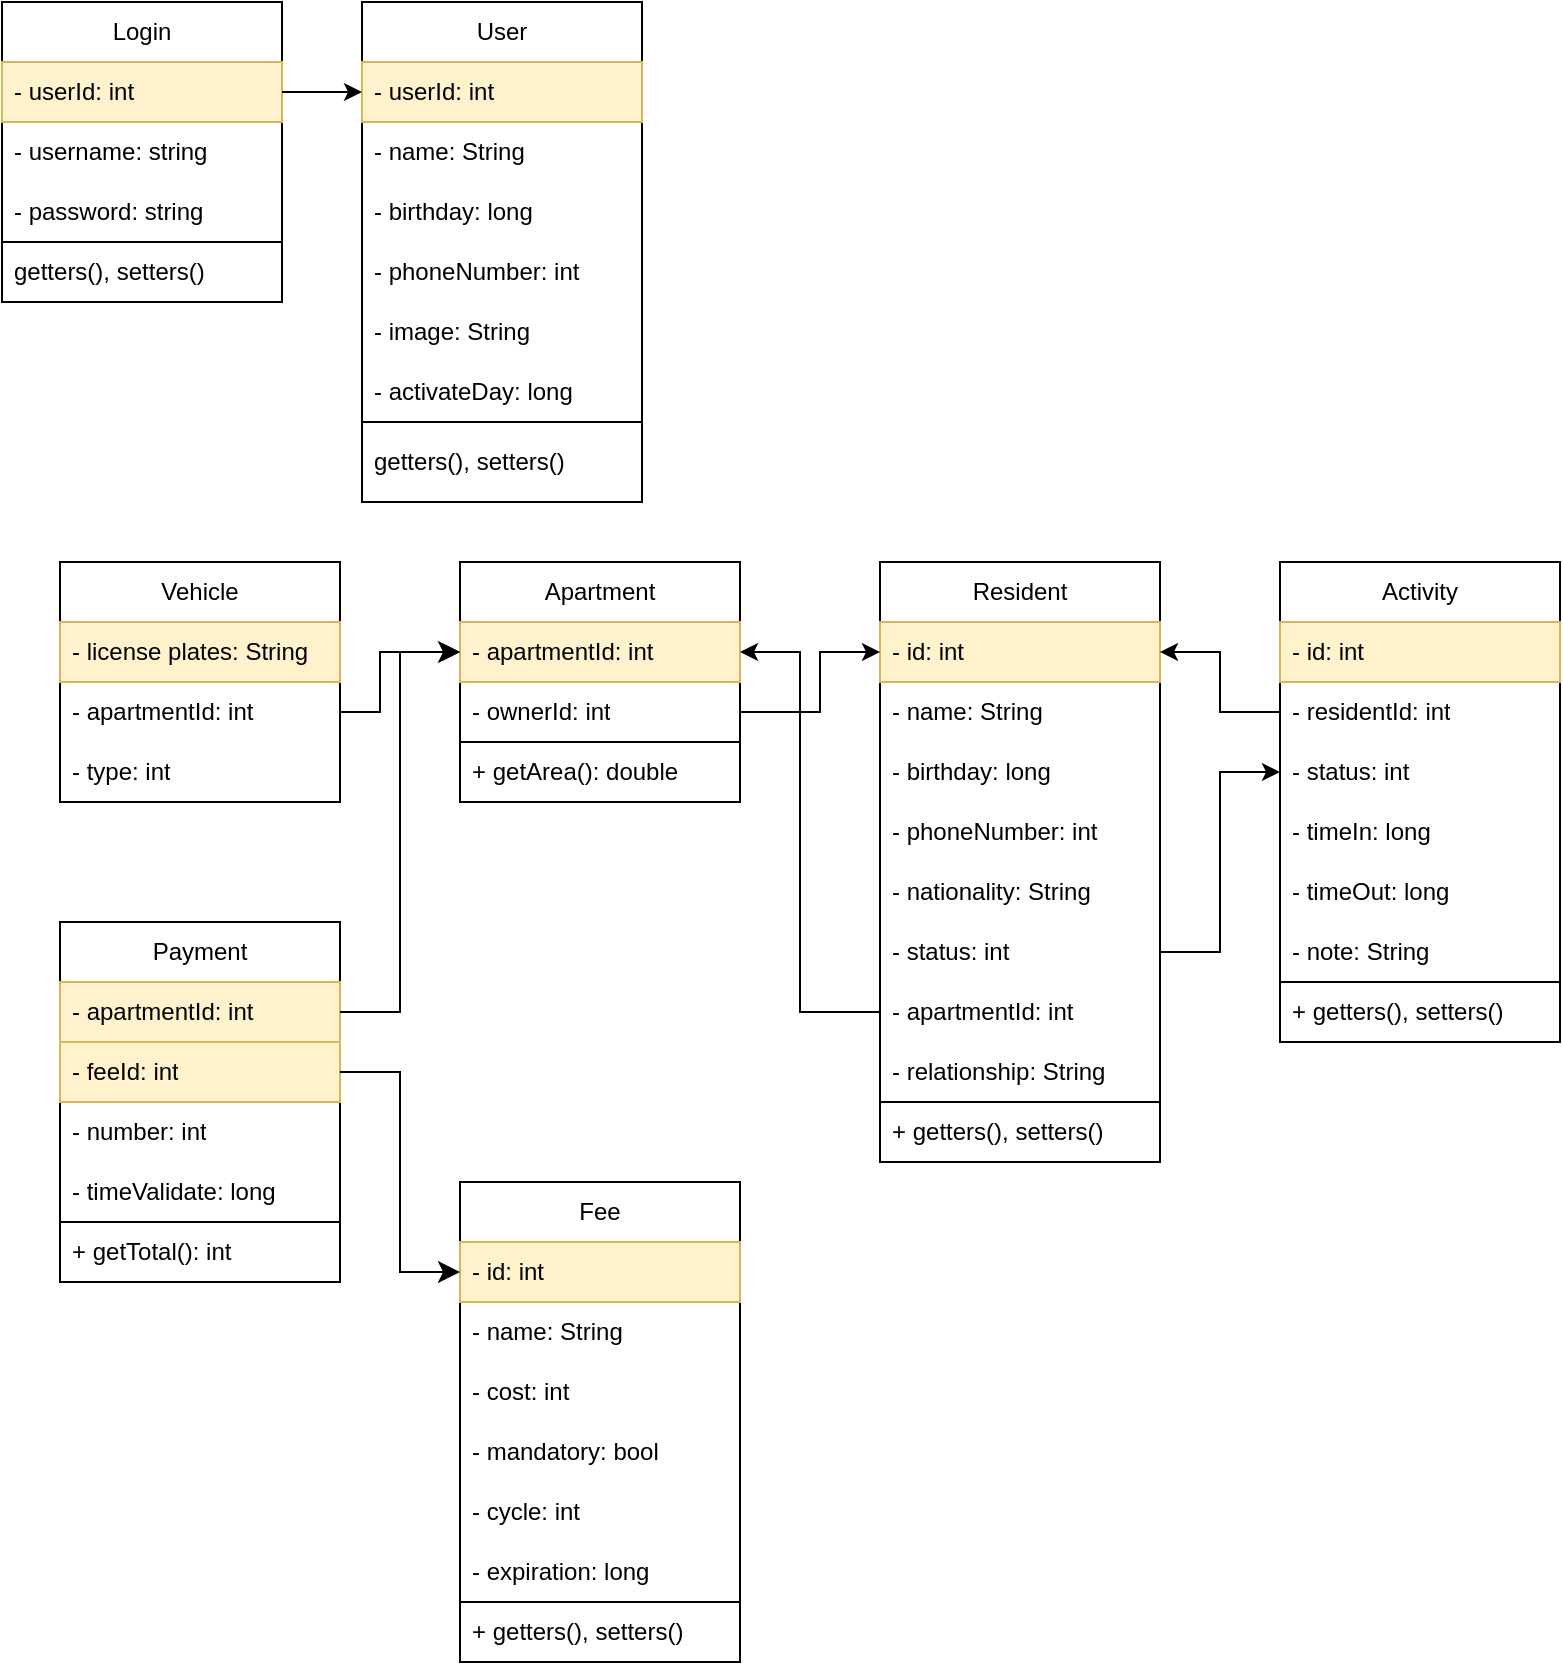 <mxfile>
    <diagram id="C5RBs43oDa-KdzZeNtuy" name="Page-1">
        <mxGraphModel dx="1130" dy="448" grid="1" gridSize="10" guides="1" tooltips="1" connect="1" arrows="1" fold="1" page="1" pageScale="1" pageWidth="827" pageHeight="1169" background="none" math="0" shadow="0">
            <root>
                <mxCell id="WIyWlLk6GJQsqaUBKTNV-0"/>
                <mxCell id="WIyWlLk6GJQsqaUBKTNV-1" parent="WIyWlLk6GJQsqaUBKTNV-0"/>
                <mxCell id="ube41KZ-pM_Staa1vVAt-0" value="Login" style="swimlane;fontStyle=0;childLayout=stackLayout;horizontal=1;startSize=30;horizontalStack=0;resizeParent=1;resizeParentMax=0;resizeLast=0;collapsible=1;marginBottom=0;whiteSpace=wrap;html=1;" parent="WIyWlLk6GJQsqaUBKTNV-1" vertex="1">
                    <mxGeometry x="10" y="10" width="140" height="150" as="geometry">
                        <mxRectangle x="10" y="10" width="70" height="30" as="alternateBounds"/>
                    </mxGeometry>
                </mxCell>
                <mxCell id="ube41KZ-pM_Staa1vVAt-1" value="- userId: int" style="text;strokeColor=#d6b656;fillColor=#fff2cc;align=left;verticalAlign=middle;spacingLeft=4;spacingRight=4;overflow=hidden;points=[[0,0.5],[1,0.5]];portConstraint=eastwest;rotatable=0;whiteSpace=wrap;html=1;fontColor=#000000;" parent="ube41KZ-pM_Staa1vVAt-0" vertex="1">
                    <mxGeometry y="30" width="140" height="30" as="geometry"/>
                </mxCell>
                <mxCell id="ube41KZ-pM_Staa1vVAt-2" value="- username: string" style="text;strokeColor=none;fillColor=none;align=left;verticalAlign=middle;spacingLeft=4;spacingRight=4;overflow=hidden;points=[[0,0.5],[1,0.5]];portConstraint=eastwest;rotatable=0;whiteSpace=wrap;html=1;" parent="ube41KZ-pM_Staa1vVAt-0" vertex="1">
                    <mxGeometry y="60" width="140" height="30" as="geometry"/>
                </mxCell>
                <mxCell id="ube41KZ-pM_Staa1vVAt-3" value="- password: string" style="text;strokeColor=none;fillColor=none;align=left;verticalAlign=middle;spacingLeft=4;spacingRight=4;overflow=hidden;points=[[0,0.5],[1,0.5]];portConstraint=eastwest;rotatable=0;whiteSpace=wrap;html=1;" parent="ube41KZ-pM_Staa1vVAt-0" vertex="1">
                    <mxGeometry y="90" width="140" height="30" as="geometry"/>
                </mxCell>
                <mxCell id="ube41KZ-pM_Staa1vVAt-18" value="" style="swimlane;startSize=0;" parent="ube41KZ-pM_Staa1vVAt-0" vertex="1">
                    <mxGeometry y="120" width="140" height="30" as="geometry"/>
                </mxCell>
                <mxCell id="ube41KZ-pM_Staa1vVAt-19" value="getters(), setters()" style="text;strokeColor=none;fillColor=none;align=left;verticalAlign=middle;spacingLeft=4;spacingRight=4;overflow=hidden;points=[[0,0.5],[1,0.5]];portConstraint=eastwest;rotatable=0;whiteSpace=wrap;html=1;" parent="ube41KZ-pM_Staa1vVAt-18" vertex="1">
                    <mxGeometry width="140" height="30" as="geometry"/>
                </mxCell>
                <mxCell id="ube41KZ-pM_Staa1vVAt-4" value="User" style="swimlane;fontStyle=0;childLayout=stackLayout;horizontal=1;startSize=30;horizontalStack=0;resizeParent=1;resizeParentMax=0;resizeLast=0;collapsible=1;marginBottom=0;whiteSpace=wrap;html=1;" parent="WIyWlLk6GJQsqaUBKTNV-1" vertex="1">
                    <mxGeometry x="190" y="10" width="140" height="250" as="geometry"/>
                </mxCell>
                <mxCell id="ube41KZ-pM_Staa1vVAt-5" value="- userId: int" style="text;strokeColor=#d6b656;fillColor=#fff2cc;align=left;verticalAlign=middle;spacingLeft=4;spacingRight=4;overflow=hidden;points=[[0,0.5],[1,0.5]];portConstraint=eastwest;rotatable=0;whiteSpace=wrap;html=1;fontColor=#000000;" parent="ube41KZ-pM_Staa1vVAt-4" vertex="1">
                    <mxGeometry y="30" width="140" height="30" as="geometry"/>
                </mxCell>
                <mxCell id="ube41KZ-pM_Staa1vVAt-6" value="- name: String" style="text;strokeColor=none;fillColor=none;align=left;verticalAlign=middle;spacingLeft=4;spacingRight=4;overflow=hidden;points=[[0,0.5],[1,0.5]];portConstraint=eastwest;rotatable=0;whiteSpace=wrap;html=1;" parent="ube41KZ-pM_Staa1vVAt-4" vertex="1">
                    <mxGeometry y="60" width="140" height="30" as="geometry"/>
                </mxCell>
                <mxCell id="ube41KZ-pM_Staa1vVAt-7" value="- birthday: long" style="text;strokeColor=none;fillColor=none;align=left;verticalAlign=middle;spacingLeft=4;spacingRight=4;overflow=hidden;points=[[0,0.5],[1,0.5]];portConstraint=eastwest;rotatable=0;whiteSpace=wrap;html=1;" parent="ube41KZ-pM_Staa1vVAt-4" vertex="1">
                    <mxGeometry y="90" width="140" height="30" as="geometry"/>
                </mxCell>
                <mxCell id="ube41KZ-pM_Staa1vVAt-8" value="- phoneNumber: int" style="text;strokeColor=none;fillColor=none;align=left;verticalAlign=middle;spacingLeft=4;spacingRight=4;overflow=hidden;points=[[0,0.5],[1,0.5]];portConstraint=eastwest;rotatable=0;whiteSpace=wrap;html=1;" parent="ube41KZ-pM_Staa1vVAt-4" vertex="1">
                    <mxGeometry y="120" width="140" height="30" as="geometry"/>
                </mxCell>
                <mxCell id="0" value="- image: String" style="text;strokeColor=none;fillColor=none;align=left;verticalAlign=middle;spacingLeft=4;spacingRight=4;overflow=hidden;points=[[0,0.5],[1,0.5]];portConstraint=eastwest;rotatable=0;whiteSpace=wrap;html=1;" parent="ube41KZ-pM_Staa1vVAt-4" vertex="1">
                    <mxGeometry y="150" width="140" height="30" as="geometry"/>
                </mxCell>
                <mxCell id="3" value="- activateDay: long" style="text;strokeColor=none;fillColor=none;align=left;verticalAlign=middle;spacingLeft=4;spacingRight=4;overflow=hidden;points=[[0,0.5],[1,0.5]];portConstraint=eastwest;rotatable=0;whiteSpace=wrap;html=1;" parent="ube41KZ-pM_Staa1vVAt-4" vertex="1">
                    <mxGeometry y="180" width="140" height="30" as="geometry"/>
                </mxCell>
                <mxCell id="1" value="" style="swimlane;startSize=0;" parent="ube41KZ-pM_Staa1vVAt-4" vertex="1">
                    <mxGeometry y="210" width="140" height="40" as="geometry"/>
                </mxCell>
                <mxCell id="2" value="getters(), setters()" style="text;strokeColor=none;fillColor=none;align=left;verticalAlign=middle;spacingLeft=4;spacingRight=4;overflow=hidden;points=[[0,0.5],[1,0.5]];portConstraint=eastwest;rotatable=0;whiteSpace=wrap;html=1;" parent="1" vertex="1">
                    <mxGeometry y="5" width="140" height="30" as="geometry"/>
                </mxCell>
                <mxCell id="ube41KZ-pM_Staa1vVAt-9" value="" style="edgeStyle=orthogonalEdgeStyle;rounded=0;orthogonalLoop=1;jettySize=auto;html=1;entryX=0;entryY=0.5;entryDx=0;entryDy=0;" parent="WIyWlLk6GJQsqaUBKTNV-1" source="ube41KZ-pM_Staa1vVAt-1" target="ube41KZ-pM_Staa1vVAt-5" edge="1">
                    <mxGeometry relative="1" as="geometry"/>
                </mxCell>
                <mxCell id="ube41KZ-pM_Staa1vVAt-10" value="Apartment" style="swimlane;fontStyle=0;childLayout=stackLayout;horizontal=1;startSize=30;horizontalStack=0;resizeParent=1;resizeParentMax=0;resizeLast=0;collapsible=1;marginBottom=0;whiteSpace=wrap;html=1;" parent="WIyWlLk6GJQsqaUBKTNV-1" vertex="1">
                    <mxGeometry x="239" y="290" width="140" height="120" as="geometry"/>
                </mxCell>
                <mxCell id="ube41KZ-pM_Staa1vVAt-11" value="- apartmentId: int" style="text;strokeColor=#d6b656;fillColor=#fff2cc;align=left;verticalAlign=middle;spacingLeft=4;spacingRight=4;overflow=hidden;points=[[0,0.5],[1,0.5]];portConstraint=eastwest;rotatable=0;whiteSpace=wrap;html=1;fontColor=#000000;" parent="ube41KZ-pM_Staa1vVAt-10" vertex="1">
                    <mxGeometry y="30" width="140" height="30" as="geometry"/>
                </mxCell>
                <mxCell id="ube41KZ-pM_Staa1vVAt-13" value="- ownerId: int" style="text;strokeColor=none;fillColor=none;align=left;verticalAlign=middle;spacingLeft=4;spacingRight=4;overflow=hidden;points=[[0,0.5],[1,0.5]];portConstraint=eastwest;rotatable=0;whiteSpace=wrap;html=1;" parent="ube41KZ-pM_Staa1vVAt-10" vertex="1">
                    <mxGeometry y="60" width="140" height="30" as="geometry"/>
                </mxCell>
                <mxCell id="ube41KZ-pM_Staa1vVAt-20" value="" style="swimlane;startSize=0;" parent="ube41KZ-pM_Staa1vVAt-10" vertex="1">
                    <mxGeometry y="90" width="140" height="30" as="geometry"/>
                </mxCell>
                <mxCell id="ube41KZ-pM_Staa1vVAt-21" value="+ getArea(): double" style="text;strokeColor=none;fillColor=none;align=left;verticalAlign=middle;spacingLeft=4;spacingRight=4;overflow=hidden;points=[[0,0.5],[1,0.5]];portConstraint=eastwest;rotatable=0;whiteSpace=wrap;html=1;" parent="ube41KZ-pM_Staa1vVAt-20" vertex="1">
                    <mxGeometry width="140" height="30" as="geometry"/>
                </mxCell>
                <mxCell id="ube41KZ-pM_Staa1vVAt-22" value="Resident" style="swimlane;fontStyle=0;childLayout=stackLayout;horizontal=1;startSize=30;horizontalStack=0;resizeParent=1;resizeParentMax=0;resizeLast=0;collapsible=1;marginBottom=0;whiteSpace=wrap;html=1;" parent="WIyWlLk6GJQsqaUBKTNV-1" vertex="1">
                    <mxGeometry x="449" y="290" width="140" height="300" as="geometry"/>
                </mxCell>
                <mxCell id="ube41KZ-pM_Staa1vVAt-23" value="- id: int" style="text;strokeColor=#d6b656;fillColor=#fff2cc;align=left;verticalAlign=middle;spacingLeft=4;spacingRight=4;overflow=hidden;points=[[0,0.5],[1,0.5]];portConstraint=eastwest;rotatable=0;whiteSpace=wrap;html=1;fontColor=#000000;" parent="ube41KZ-pM_Staa1vVAt-22" vertex="1">
                    <mxGeometry y="30" width="140" height="30" as="geometry"/>
                </mxCell>
                <mxCell id="ube41KZ-pM_Staa1vVAt-24" value="- name: String" style="text;strokeColor=none;fillColor=none;align=left;verticalAlign=middle;spacingLeft=4;spacingRight=4;overflow=hidden;points=[[0,0.5],[1,0.5]];portConstraint=eastwest;rotatable=0;whiteSpace=wrap;html=1;" parent="ube41KZ-pM_Staa1vVAt-22" vertex="1">
                    <mxGeometry y="60" width="140" height="30" as="geometry"/>
                </mxCell>
                <mxCell id="ube41KZ-pM_Staa1vVAt-25" value="- birthday: long" style="text;strokeColor=none;fillColor=none;align=left;verticalAlign=middle;spacingLeft=4;spacingRight=4;overflow=hidden;points=[[0,0.5],[1,0.5]];portConstraint=eastwest;rotatable=0;whiteSpace=wrap;html=1;" parent="ube41KZ-pM_Staa1vVAt-22" vertex="1">
                    <mxGeometry y="90" width="140" height="30" as="geometry"/>
                </mxCell>
                <mxCell id="ube41KZ-pM_Staa1vVAt-27" value="- phoneNumber: int" style="text;strokeColor=none;fillColor=none;align=left;verticalAlign=middle;spacingLeft=4;spacingRight=4;overflow=hidden;points=[[0,0.5],[1,0.5]];portConstraint=eastwest;rotatable=0;whiteSpace=wrap;html=1;" parent="ube41KZ-pM_Staa1vVAt-22" vertex="1">
                    <mxGeometry y="120" width="140" height="30" as="geometry"/>
                </mxCell>
                <mxCell id="ube41KZ-pM_Staa1vVAt-34" value="- nationality: String" style="text;strokeColor=none;fillColor=none;align=left;verticalAlign=middle;spacingLeft=4;spacingRight=4;overflow=hidden;points=[[0,0.5],[1,0.5]];portConstraint=eastwest;rotatable=0;whiteSpace=wrap;html=1;" parent="ube41KZ-pM_Staa1vVAt-22" vertex="1">
                    <mxGeometry y="150" width="140" height="30" as="geometry"/>
                </mxCell>
                <mxCell id="ube41KZ-pM_Staa1vVAt-36" value="- status: int" style="text;strokeColor=none;fillColor=none;align=left;verticalAlign=middle;spacingLeft=4;spacingRight=4;overflow=hidden;points=[[0,0.5],[1,0.5]];portConstraint=eastwest;rotatable=0;whiteSpace=wrap;html=1;" parent="ube41KZ-pM_Staa1vVAt-22" vertex="1">
                    <mxGeometry y="180" width="140" height="30" as="geometry"/>
                </mxCell>
                <mxCell id="ube41KZ-pM_Staa1vVAt-29" value="- apartmentId: int" style="text;strokeColor=none;fillColor=none;align=left;verticalAlign=middle;spacingLeft=4;spacingRight=4;overflow=hidden;points=[[0,0.5],[1,0.5]];portConstraint=eastwest;rotatable=0;whiteSpace=wrap;html=1;" parent="ube41KZ-pM_Staa1vVAt-22" vertex="1">
                    <mxGeometry y="210" width="140" height="30" as="geometry"/>
                </mxCell>
                <mxCell id="5" value="- relationship: String" style="text;strokeColor=none;fillColor=none;align=left;verticalAlign=middle;spacingLeft=4;spacingRight=4;overflow=hidden;points=[[0,0.5],[1,0.5]];portConstraint=eastwest;rotatable=0;whiteSpace=wrap;html=1;" parent="ube41KZ-pM_Staa1vVAt-22" vertex="1">
                    <mxGeometry y="240" width="140" height="30" as="geometry"/>
                </mxCell>
                <mxCell id="ube41KZ-pM_Staa1vVAt-78" value="" style="swimlane;startSize=0;" parent="ube41KZ-pM_Staa1vVAt-22" vertex="1">
                    <mxGeometry y="270" width="140" height="30" as="geometry"/>
                </mxCell>
                <mxCell id="ube41KZ-pM_Staa1vVAt-79" value="+ getters(), setters()" style="text;strokeColor=none;fillColor=none;align=left;verticalAlign=middle;spacingLeft=4;spacingRight=4;overflow=hidden;points=[[0,0.5],[1,0.5]];portConstraint=eastwest;rotatable=0;whiteSpace=wrap;html=1;" parent="ube41KZ-pM_Staa1vVAt-78" vertex="1">
                    <mxGeometry width="140" height="30" as="geometry"/>
                </mxCell>
                <mxCell id="ube41KZ-pM_Staa1vVAt-28" value="" style="edgeStyle=orthogonalEdgeStyle;rounded=0;orthogonalLoop=1;jettySize=auto;html=1;entryX=0;entryY=0.5;entryDx=0;entryDy=0;exitX=1;exitY=0.5;exitDx=0;exitDy=0;" parent="WIyWlLk6GJQsqaUBKTNV-1" source="ube41KZ-pM_Staa1vVAt-13" target="ube41KZ-pM_Staa1vVAt-23" edge="1">
                    <mxGeometry relative="1" as="geometry">
                        <Array as="points">
                            <mxPoint x="419" y="365"/>
                            <mxPoint x="419" y="335"/>
                        </Array>
                    </mxGeometry>
                </mxCell>
                <mxCell id="ube41KZ-pM_Staa1vVAt-31" value="" style="edgeStyle=orthogonalEdgeStyle;rounded=0;orthogonalLoop=1;jettySize=auto;html=1;entryX=1;entryY=0.5;entryDx=0;entryDy=0;" parent="WIyWlLk6GJQsqaUBKTNV-1" source="ube41KZ-pM_Staa1vVAt-29" target="ube41KZ-pM_Staa1vVAt-11" edge="1">
                    <mxGeometry relative="1" as="geometry">
                        <Array as="points">
                            <mxPoint x="409" y="515"/>
                            <mxPoint x="409" y="335"/>
                        </Array>
                    </mxGeometry>
                </mxCell>
                <mxCell id="ube41KZ-pM_Staa1vVAt-37" value="Activity" style="swimlane;fontStyle=0;childLayout=stackLayout;horizontal=1;startSize=30;horizontalStack=0;resizeParent=1;resizeParentMax=0;resizeLast=0;collapsible=1;marginBottom=0;whiteSpace=wrap;html=1;" parent="WIyWlLk6GJQsqaUBKTNV-1" vertex="1">
                    <mxGeometry x="649" y="290" width="140" height="240" as="geometry"/>
                </mxCell>
                <mxCell id="ube41KZ-pM_Staa1vVAt-38" value="- id: int" style="text;strokeColor=#d6b656;fillColor=#fff2cc;align=left;verticalAlign=middle;spacingLeft=4;spacingRight=4;overflow=hidden;points=[[0,0.5],[1,0.5]];portConstraint=eastwest;rotatable=0;whiteSpace=wrap;html=1;fontColor=#000000;" parent="ube41KZ-pM_Staa1vVAt-37" vertex="1">
                    <mxGeometry y="30" width="140" height="30" as="geometry"/>
                </mxCell>
                <mxCell id="ube41KZ-pM_Staa1vVAt-39" value="- residentId: int" style="text;strokeColor=none;fillColor=none;align=left;verticalAlign=middle;spacingLeft=4;spacingRight=4;overflow=hidden;points=[[0,0.5],[1,0.5]];portConstraint=eastwest;rotatable=0;whiteSpace=wrap;html=1;" parent="ube41KZ-pM_Staa1vVAt-37" vertex="1">
                    <mxGeometry y="60" width="140" height="30" as="geometry"/>
                </mxCell>
                <mxCell id="ube41KZ-pM_Staa1vVAt-40" value="- status: int" style="text;strokeColor=none;fillColor=none;align=left;verticalAlign=middle;spacingLeft=4;spacingRight=4;overflow=hidden;points=[[0,0.5],[1,0.5]];portConstraint=eastwest;rotatable=0;whiteSpace=wrap;html=1;" parent="ube41KZ-pM_Staa1vVAt-37" vertex="1">
                    <mxGeometry y="90" width="140" height="30" as="geometry"/>
                </mxCell>
                <mxCell id="ube41KZ-pM_Staa1vVAt-41" value="- timeIn: long" style="text;strokeColor=none;fillColor=none;align=left;verticalAlign=middle;spacingLeft=4;spacingRight=4;overflow=hidden;points=[[0,0.5],[1,0.5]];portConstraint=eastwest;rotatable=0;whiteSpace=wrap;html=1;" parent="ube41KZ-pM_Staa1vVAt-37" vertex="1">
                    <mxGeometry y="120" width="140" height="30" as="geometry"/>
                </mxCell>
                <mxCell id="ube41KZ-pM_Staa1vVAt-42" value="- timeOut: long" style="text;strokeColor=none;fillColor=none;align=left;verticalAlign=middle;spacingLeft=4;spacingRight=4;overflow=hidden;points=[[0,0.5],[1,0.5]];portConstraint=eastwest;rotatable=0;whiteSpace=wrap;html=1;" parent="ube41KZ-pM_Staa1vVAt-37" vertex="1">
                    <mxGeometry y="150" width="140" height="30" as="geometry"/>
                </mxCell>
                <mxCell id="ube41KZ-pM_Staa1vVAt-43" value="- note: String" style="text;strokeColor=none;fillColor=none;align=left;verticalAlign=middle;spacingLeft=4;spacingRight=4;overflow=hidden;points=[[0,0.5],[1,0.5]];portConstraint=eastwest;rotatable=0;whiteSpace=wrap;html=1;" parent="ube41KZ-pM_Staa1vVAt-37" vertex="1">
                    <mxGeometry y="180" width="140" height="30" as="geometry"/>
                </mxCell>
                <mxCell id="ube41KZ-pM_Staa1vVAt-45" value="" style="swimlane;startSize=0;" parent="ube41KZ-pM_Staa1vVAt-37" vertex="1">
                    <mxGeometry y="210" width="140" height="30" as="geometry"/>
                </mxCell>
                <mxCell id="ube41KZ-pM_Staa1vVAt-46" value="+ getters(), setters()" style="text;strokeColor=none;fillColor=none;align=left;verticalAlign=middle;spacingLeft=4;spacingRight=4;overflow=hidden;points=[[0,0.5],[1,0.5]];portConstraint=eastwest;rotatable=0;whiteSpace=wrap;html=1;" parent="ube41KZ-pM_Staa1vVAt-45" vertex="1">
                    <mxGeometry width="140" height="30" as="geometry"/>
                </mxCell>
                <mxCell id="ube41KZ-pM_Staa1vVAt-47" value="" style="edgeStyle=orthogonalEdgeStyle;rounded=0;orthogonalLoop=1;jettySize=auto;html=1;entryX=1;entryY=0.5;entryDx=0;entryDy=0;" parent="WIyWlLk6GJQsqaUBKTNV-1" source="ube41KZ-pM_Staa1vVAt-39" target="ube41KZ-pM_Staa1vVAt-23" edge="1">
                    <mxGeometry relative="1" as="geometry"/>
                </mxCell>
                <mxCell id="ube41KZ-pM_Staa1vVAt-48" value="" style="edgeStyle=orthogonalEdgeStyle;rounded=0;orthogonalLoop=1;jettySize=auto;html=1;entryX=0;entryY=0.5;entryDx=0;entryDy=0;" parent="WIyWlLk6GJQsqaUBKTNV-1" source="ube41KZ-pM_Staa1vVAt-36" target="ube41KZ-pM_Staa1vVAt-40" edge="1">
                    <mxGeometry relative="1" as="geometry"/>
                </mxCell>
                <mxCell id="ube41KZ-pM_Staa1vVAt-49" value="Fee" style="swimlane;fontStyle=0;childLayout=stackLayout;horizontal=1;startSize=30;horizontalStack=0;resizeParent=1;resizeParentMax=0;resizeLast=0;collapsible=1;marginBottom=0;whiteSpace=wrap;html=1;" parent="WIyWlLk6GJQsqaUBKTNV-1" vertex="1">
                    <mxGeometry x="239" y="600" width="140" height="240" as="geometry"/>
                </mxCell>
                <mxCell id="ube41KZ-pM_Staa1vVAt-50" value="- id: int" style="text;strokeColor=#d6b656;fillColor=#fff2cc;align=left;verticalAlign=middle;spacingLeft=4;spacingRight=4;overflow=hidden;points=[[0,0.5],[1,0.5]];portConstraint=eastwest;rotatable=0;whiteSpace=wrap;html=1;fontColor=#000000;" parent="ube41KZ-pM_Staa1vVAt-49" vertex="1">
                    <mxGeometry y="30" width="140" height="30" as="geometry"/>
                </mxCell>
                <mxCell id="ube41KZ-pM_Staa1vVAt-51" value="- name: String" style="text;strokeColor=none;fillColor=none;align=left;verticalAlign=middle;spacingLeft=4;spacingRight=4;overflow=hidden;points=[[0,0.5],[1,0.5]];portConstraint=eastwest;rotatable=0;whiteSpace=wrap;html=1;" parent="ube41KZ-pM_Staa1vVAt-49" vertex="1">
                    <mxGeometry y="60" width="140" height="30" as="geometry"/>
                </mxCell>
                <mxCell id="ube41KZ-pM_Staa1vVAt-52" value="- cost: int" style="text;strokeColor=none;fillColor=none;align=left;verticalAlign=middle;spacingLeft=4;spacingRight=4;overflow=hidden;points=[[0,0.5],[1,0.5]];portConstraint=eastwest;rotatable=0;whiteSpace=wrap;html=1;" parent="ube41KZ-pM_Staa1vVAt-49" vertex="1">
                    <mxGeometry y="90" width="140" height="30" as="geometry"/>
                </mxCell>
                <mxCell id="ube41KZ-pM_Staa1vVAt-54" value="- mandatory: bool" style="text;strokeColor=none;fillColor=none;align=left;verticalAlign=middle;spacingLeft=4;spacingRight=4;overflow=hidden;points=[[0,0.5],[1,0.5]];portConstraint=eastwest;rotatable=0;whiteSpace=wrap;html=1;" parent="ube41KZ-pM_Staa1vVAt-49" vertex="1">
                    <mxGeometry y="120" width="140" height="30" as="geometry"/>
                </mxCell>
                <mxCell id="5binQxm3et3sKFDDVR1z-0" value="- cycle: int" style="text;strokeColor=none;fillColor=none;align=left;verticalAlign=middle;spacingLeft=4;spacingRight=4;overflow=hidden;points=[[0,0.5],[1,0.5]];portConstraint=eastwest;rotatable=0;whiteSpace=wrap;html=1;" parent="ube41KZ-pM_Staa1vVAt-49" vertex="1">
                    <mxGeometry y="150" width="140" height="30" as="geometry"/>
                </mxCell>
                <mxCell id="ube41KZ-pM_Staa1vVAt-59" value="- expiration: long" style="text;strokeColor=none;fillColor=none;align=left;verticalAlign=middle;spacingLeft=4;spacingRight=4;overflow=hidden;points=[[0,0.5],[1,0.5]];portConstraint=eastwest;rotatable=0;whiteSpace=wrap;html=1;" parent="ube41KZ-pM_Staa1vVAt-49" vertex="1">
                    <mxGeometry y="180" width="140" height="30" as="geometry"/>
                </mxCell>
                <mxCell id="ube41KZ-pM_Staa1vVAt-80" value="" style="swimlane;startSize=0;" parent="ube41KZ-pM_Staa1vVAt-49" vertex="1">
                    <mxGeometry y="210" width="140" height="30" as="geometry"/>
                </mxCell>
                <mxCell id="ube41KZ-pM_Staa1vVAt-81" value="+ getters(), setters()" style="text;strokeColor=none;fillColor=none;align=left;verticalAlign=middle;spacingLeft=4;spacingRight=4;overflow=hidden;points=[[0,0.5],[1,0.5]];portConstraint=eastwest;rotatable=0;whiteSpace=wrap;html=1;" parent="ube41KZ-pM_Staa1vVAt-80" vertex="1">
                    <mxGeometry width="140" height="30" as="geometry"/>
                </mxCell>
                <mxCell id="ube41KZ-pM_Staa1vVAt-55" value="Payment" style="swimlane;fontStyle=0;childLayout=stackLayout;horizontal=1;startSize=30;horizontalStack=0;resizeParent=1;resizeParentMax=0;resizeLast=0;collapsible=1;marginBottom=0;whiteSpace=wrap;html=1;" parent="WIyWlLk6GJQsqaUBKTNV-1" vertex="1">
                    <mxGeometry x="39" y="470" width="140" height="180" as="geometry"/>
                </mxCell>
                <mxCell id="ube41KZ-pM_Staa1vVAt-56" value="- apartmentId: int" style="text;strokeColor=#d6b656;fillColor=#fff2cc;align=left;verticalAlign=middle;spacingLeft=4;spacingRight=4;overflow=hidden;points=[[0,0.5],[1,0.5]];portConstraint=eastwest;rotatable=0;whiteSpace=wrap;html=1;fontColor=#000000;" parent="ube41KZ-pM_Staa1vVAt-55" vertex="1">
                    <mxGeometry y="30" width="140" height="30" as="geometry"/>
                </mxCell>
                <mxCell id="ube41KZ-pM_Staa1vVAt-58" value="- feeId: int" style="text;strokeColor=#d6b656;fillColor=#fff2cc;align=left;verticalAlign=middle;spacingLeft=4;spacingRight=4;overflow=hidden;points=[[0,0.5],[1,0.5]];portConstraint=eastwest;rotatable=0;whiteSpace=wrap;html=1;fontColor=#000000;" parent="ube41KZ-pM_Staa1vVAt-55" vertex="1">
                    <mxGeometry y="60" width="140" height="30" as="geometry"/>
                </mxCell>
                <mxCell id="ube41KZ-pM_Staa1vVAt-77" value="- number: int" style="text;strokeColor=none;fillColor=none;align=left;verticalAlign=middle;spacingLeft=4;spacingRight=4;overflow=hidden;points=[[0,0.5],[1,0.5]];portConstraint=eastwest;rotatable=0;whiteSpace=wrap;html=1;" parent="ube41KZ-pM_Staa1vVAt-55" vertex="1">
                    <mxGeometry y="90" width="140" height="30" as="geometry"/>
                </mxCell>
                <mxCell id="ube41KZ-pM_Staa1vVAt-61" value="- timeValidate: long" style="text;strokeColor=none;fillColor=none;align=left;verticalAlign=middle;spacingLeft=4;spacingRight=4;overflow=hidden;points=[[0,0.5],[1,0.5]];portConstraint=eastwest;rotatable=0;whiteSpace=wrap;html=1;" parent="ube41KZ-pM_Staa1vVAt-55" vertex="1">
                    <mxGeometry y="120" width="140" height="30" as="geometry"/>
                </mxCell>
                <mxCell id="ube41KZ-pM_Staa1vVAt-62" value="" style="swimlane;startSize=0;" parent="ube41KZ-pM_Staa1vVAt-55" vertex="1">
                    <mxGeometry y="150" width="140" height="30" as="geometry"/>
                </mxCell>
                <mxCell id="ube41KZ-pM_Staa1vVAt-63" value="+ getTotal(): int" style="text;strokeColor=none;fillColor=none;align=left;verticalAlign=middle;spacingLeft=4;spacingRight=4;overflow=hidden;points=[[0,0.5],[1,0.5]];portConstraint=eastwest;rotatable=0;whiteSpace=wrap;html=1;" parent="ube41KZ-pM_Staa1vVAt-62" vertex="1">
                    <mxGeometry width="140" height="30" as="geometry"/>
                </mxCell>
                <mxCell id="ube41KZ-pM_Staa1vVAt-73" value="" style="edgeStyle=elbowEdgeStyle;elbow=horizontal;endArrow=classic;html=1;curved=0;rounded=0;endSize=8;startSize=8;exitX=1;exitY=0.5;exitDx=0;exitDy=0;exitPerimeter=0;entryX=0;entryY=0.5;entryDx=0;entryDy=0;" parent="WIyWlLk6GJQsqaUBKTNV-1" source="ube41KZ-pM_Staa1vVAt-56" target="ube41KZ-pM_Staa1vVAt-11" edge="1">
                    <mxGeometry width="50" height="50" relative="1" as="geometry">
                        <mxPoint x="309" y="500" as="sourcePoint"/>
                        <mxPoint x="359" y="450" as="targetPoint"/>
                    </mxGeometry>
                </mxCell>
                <mxCell id="ube41KZ-pM_Staa1vVAt-75" value="" style="edgeStyle=elbowEdgeStyle;elbow=horizontal;endArrow=classic;html=1;curved=0;rounded=0;endSize=8;startSize=8;exitX=1;exitY=0.5;exitDx=0;exitDy=0;entryX=0;entryY=0.5;entryDx=0;entryDy=0;" parent="WIyWlLk6GJQsqaUBKTNV-1" source="ube41KZ-pM_Staa1vVAt-58" target="ube41KZ-pM_Staa1vVAt-50" edge="1">
                    <mxGeometry width="50" height="50" relative="1" as="geometry">
                        <mxPoint x="309" y="500" as="sourcePoint"/>
                        <mxPoint x="359" y="450" as="targetPoint"/>
                    </mxGeometry>
                </mxCell>
                <mxCell id="mqN2YdfESW6i_3MWsa1V-0" value="Vehicle" style="swimlane;fontStyle=0;childLayout=stackLayout;horizontal=1;startSize=30;horizontalStack=0;resizeParent=1;resizeParentMax=0;resizeLast=0;collapsible=1;marginBottom=0;whiteSpace=wrap;html=1;" parent="WIyWlLk6GJQsqaUBKTNV-1" vertex="1">
                    <mxGeometry x="39" y="290" width="140" height="120" as="geometry"/>
                </mxCell>
                <mxCell id="mqN2YdfESW6i_3MWsa1V-1" value="- license plates: String" style="text;strokeColor=#d6b656;fillColor=#fff2cc;align=left;verticalAlign=middle;spacingLeft=4;spacingRight=4;overflow=hidden;points=[[0,0.5],[1,0.5]];portConstraint=eastwest;rotatable=0;whiteSpace=wrap;html=1;fontColor=#000000;" parent="mqN2YdfESW6i_3MWsa1V-0" vertex="1">
                    <mxGeometry y="30" width="140" height="30" as="geometry"/>
                </mxCell>
                <mxCell id="mqN2YdfESW6i_3MWsa1V-2" value="- apartmentId: int" style="text;strokeColor=none;fillColor=none;align=left;verticalAlign=middle;spacingLeft=4;spacingRight=4;overflow=hidden;points=[[0,0.5],[1,0.5]];portConstraint=eastwest;rotatable=0;whiteSpace=wrap;html=1;" parent="mqN2YdfESW6i_3MWsa1V-0" vertex="1">
                    <mxGeometry y="60" width="140" height="30" as="geometry"/>
                </mxCell>
                <mxCell id="mqN2YdfESW6i_3MWsa1V-3" value="- type: int" style="text;strokeColor=none;fillColor=none;align=left;verticalAlign=middle;spacingLeft=4;spacingRight=4;overflow=hidden;points=[[0,0.5],[1,0.5]];portConstraint=eastwest;rotatable=0;whiteSpace=wrap;html=1;" parent="mqN2YdfESW6i_3MWsa1V-0" vertex="1">
                    <mxGeometry y="90" width="140" height="30" as="geometry"/>
                </mxCell>
                <mxCell id="zt0PeNUm9Ij2onlLmIkz-0" value="" style="edgeStyle=orthogonalEdgeStyle;rounded=0;orthogonalLoop=1;jettySize=auto;html=1;entryX=0;entryY=0.5;entryDx=0;entryDy=0;" parent="WIyWlLk6GJQsqaUBKTNV-1" source="mqN2YdfESW6i_3MWsa1V-2" target="ube41KZ-pM_Staa1vVAt-11" edge="1">
                    <mxGeometry relative="1" as="geometry">
                        <Array as="points">
                            <mxPoint x="199" y="365"/>
                            <mxPoint x="199" y="335"/>
                        </Array>
                    </mxGeometry>
                </mxCell>
            </root>
        </mxGraphModel>
    </diagram>
</mxfile>